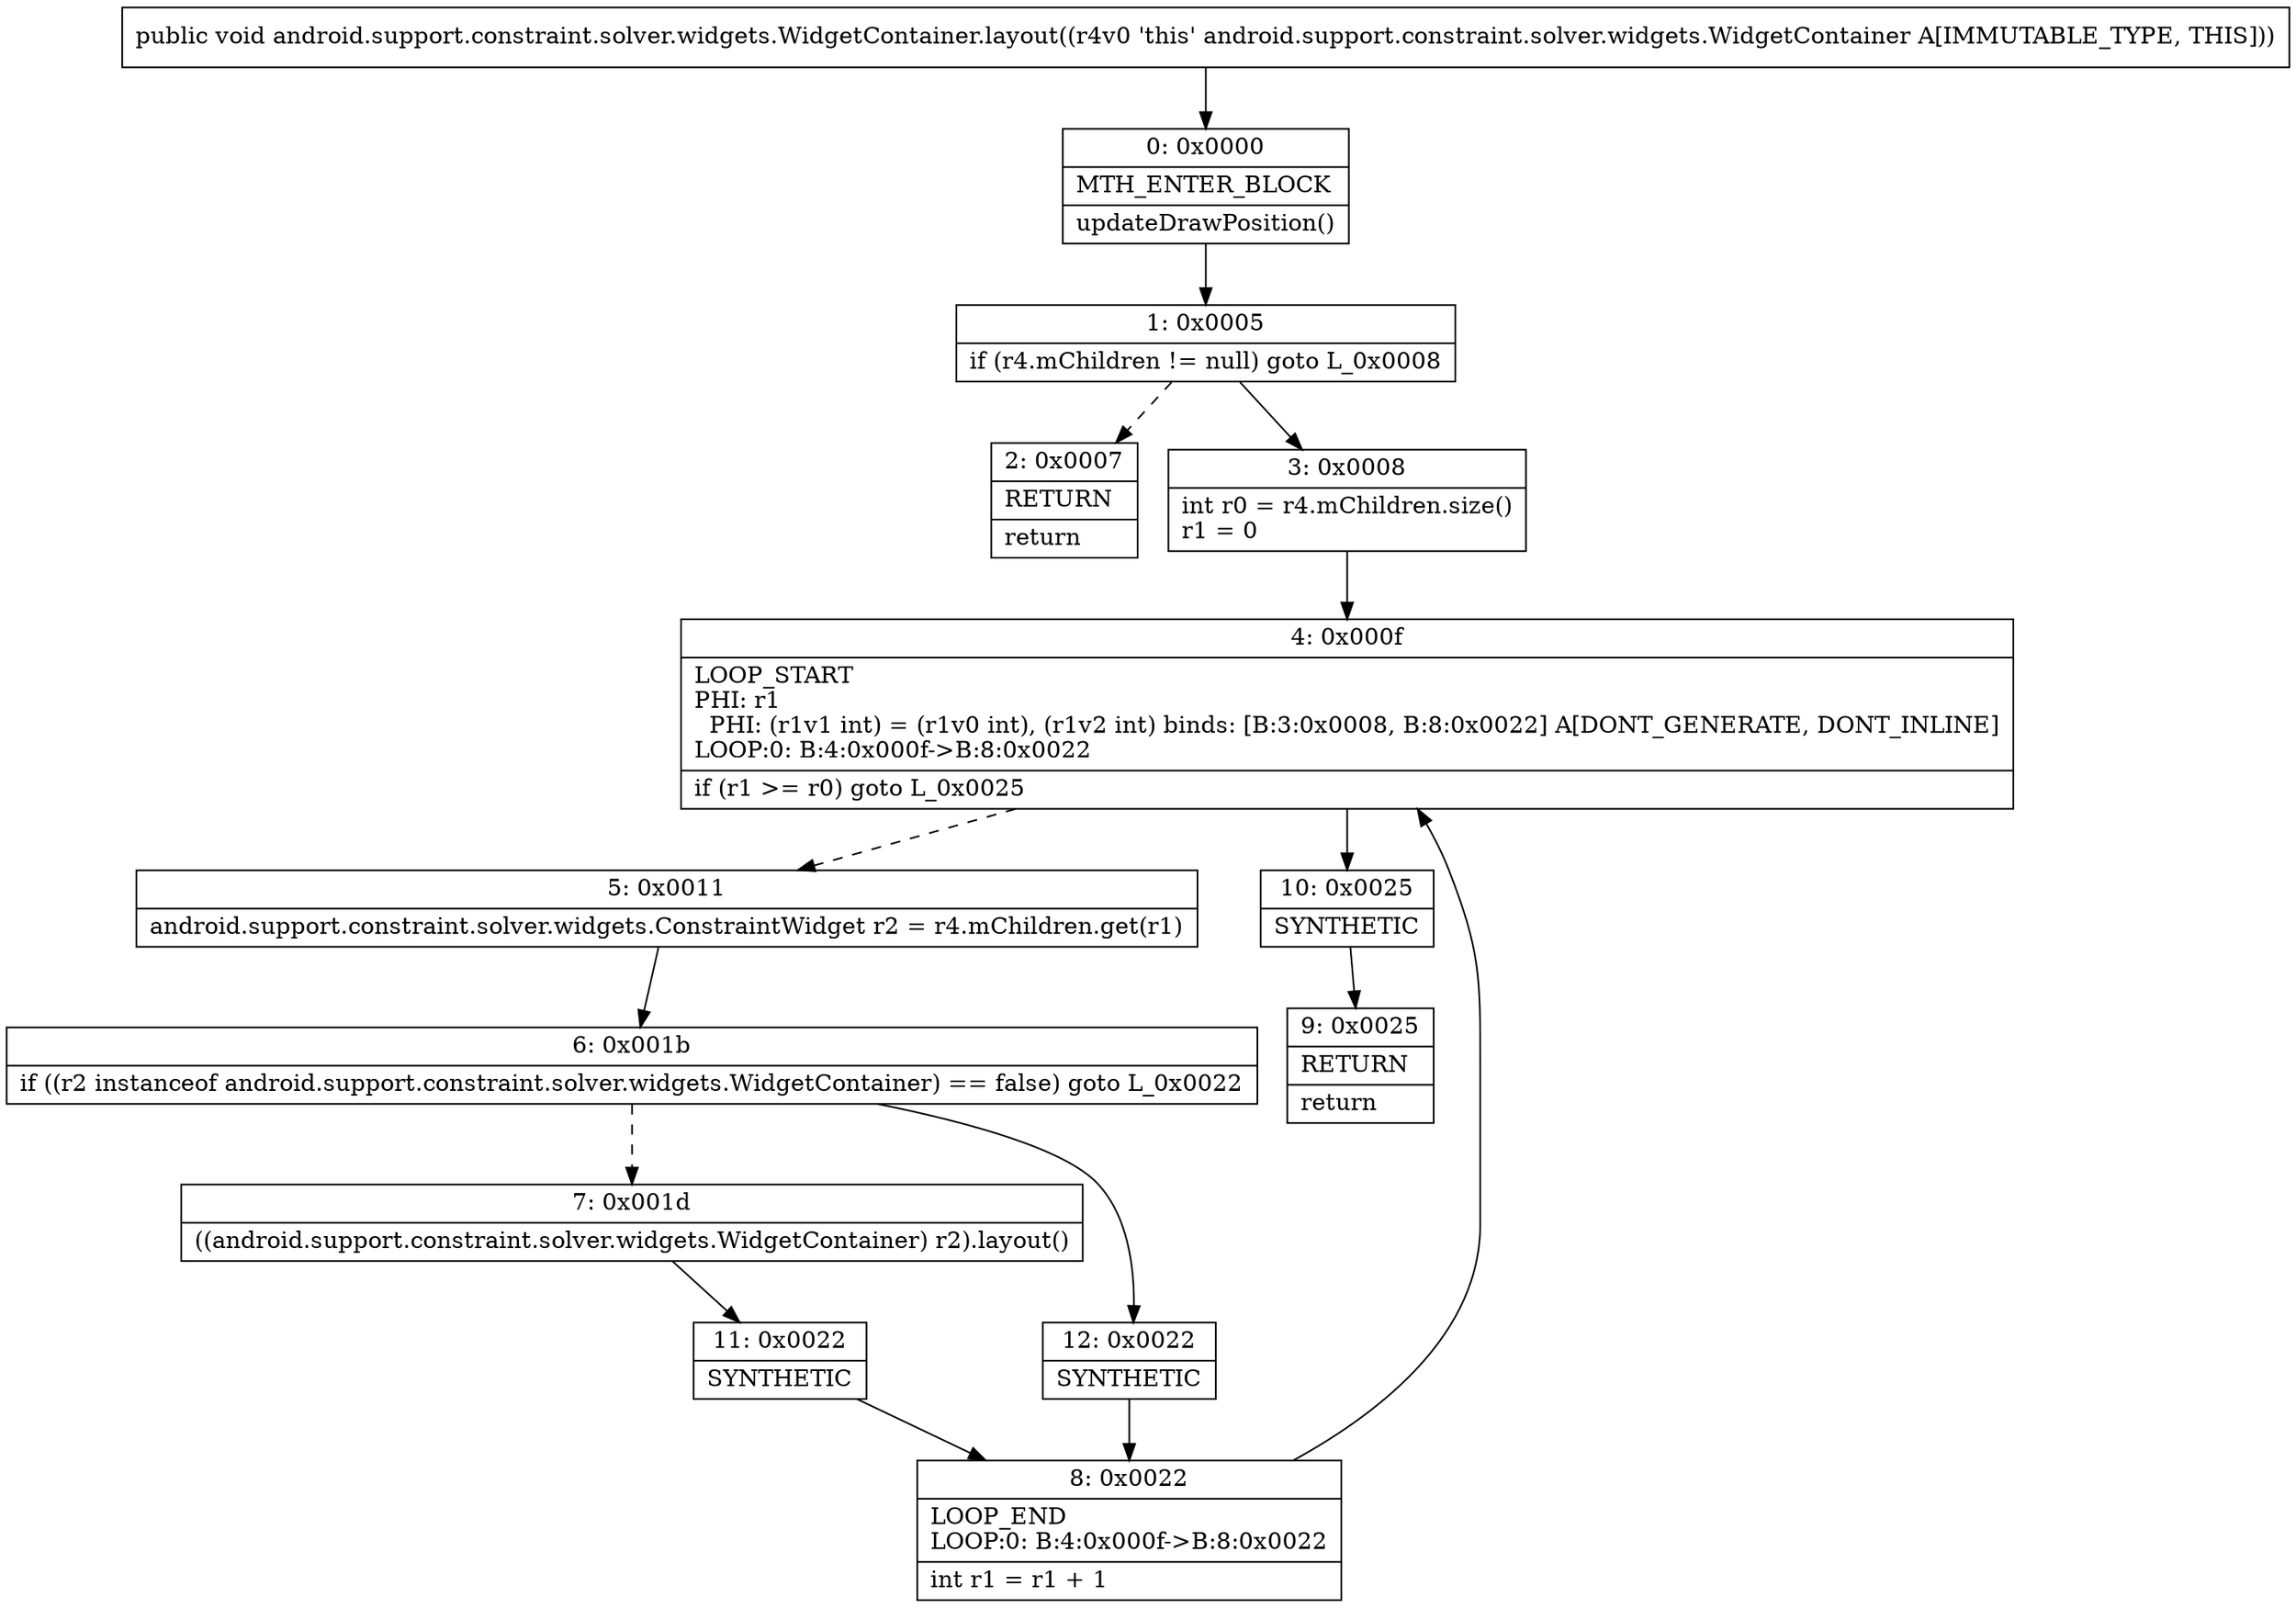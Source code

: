 digraph "CFG forandroid.support.constraint.solver.widgets.WidgetContainer.layout()V" {
Node_0 [shape=record,label="{0\:\ 0x0000|MTH_ENTER_BLOCK\l|updateDrawPosition()\l}"];
Node_1 [shape=record,label="{1\:\ 0x0005|if (r4.mChildren != null) goto L_0x0008\l}"];
Node_2 [shape=record,label="{2\:\ 0x0007|RETURN\l|return\l}"];
Node_3 [shape=record,label="{3\:\ 0x0008|int r0 = r4.mChildren.size()\lr1 = 0\l}"];
Node_4 [shape=record,label="{4\:\ 0x000f|LOOP_START\lPHI: r1 \l  PHI: (r1v1 int) = (r1v0 int), (r1v2 int) binds: [B:3:0x0008, B:8:0x0022] A[DONT_GENERATE, DONT_INLINE]\lLOOP:0: B:4:0x000f\-\>B:8:0x0022\l|if (r1 \>= r0) goto L_0x0025\l}"];
Node_5 [shape=record,label="{5\:\ 0x0011|android.support.constraint.solver.widgets.ConstraintWidget r2 = r4.mChildren.get(r1)\l}"];
Node_6 [shape=record,label="{6\:\ 0x001b|if ((r2 instanceof android.support.constraint.solver.widgets.WidgetContainer) == false) goto L_0x0022\l}"];
Node_7 [shape=record,label="{7\:\ 0x001d|((android.support.constraint.solver.widgets.WidgetContainer) r2).layout()\l}"];
Node_8 [shape=record,label="{8\:\ 0x0022|LOOP_END\lLOOP:0: B:4:0x000f\-\>B:8:0x0022\l|int r1 = r1 + 1\l}"];
Node_9 [shape=record,label="{9\:\ 0x0025|RETURN\l|return\l}"];
Node_10 [shape=record,label="{10\:\ 0x0025|SYNTHETIC\l}"];
Node_11 [shape=record,label="{11\:\ 0x0022|SYNTHETIC\l}"];
Node_12 [shape=record,label="{12\:\ 0x0022|SYNTHETIC\l}"];
MethodNode[shape=record,label="{public void android.support.constraint.solver.widgets.WidgetContainer.layout((r4v0 'this' android.support.constraint.solver.widgets.WidgetContainer A[IMMUTABLE_TYPE, THIS])) }"];
MethodNode -> Node_0;
Node_0 -> Node_1;
Node_1 -> Node_2[style=dashed];
Node_1 -> Node_3;
Node_3 -> Node_4;
Node_4 -> Node_5[style=dashed];
Node_4 -> Node_10;
Node_5 -> Node_6;
Node_6 -> Node_7[style=dashed];
Node_6 -> Node_12;
Node_7 -> Node_11;
Node_8 -> Node_4;
Node_10 -> Node_9;
Node_11 -> Node_8;
Node_12 -> Node_8;
}

